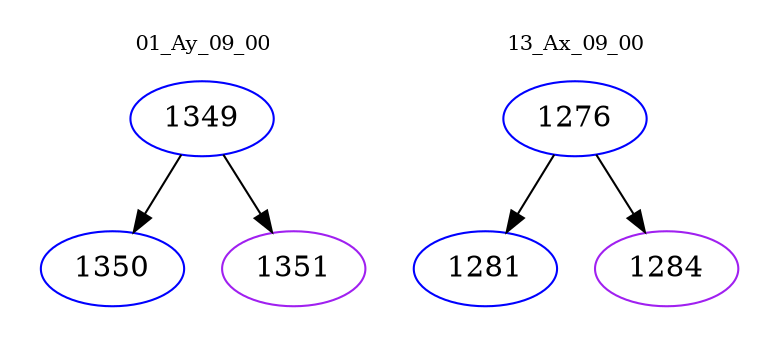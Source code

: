 digraph{
subgraph cluster_0 {
color = white
label = "01_Ay_09_00";
fontsize=10;
T0_1349 [label="1349", color="blue"]
T0_1349 -> T0_1350 [color="black"]
T0_1350 [label="1350", color="blue"]
T0_1349 -> T0_1351 [color="black"]
T0_1351 [label="1351", color="purple"]
}
subgraph cluster_1 {
color = white
label = "13_Ax_09_00";
fontsize=10;
T1_1276 [label="1276", color="blue"]
T1_1276 -> T1_1281 [color="black"]
T1_1281 [label="1281", color="blue"]
T1_1276 -> T1_1284 [color="black"]
T1_1284 [label="1284", color="purple"]
}
}
